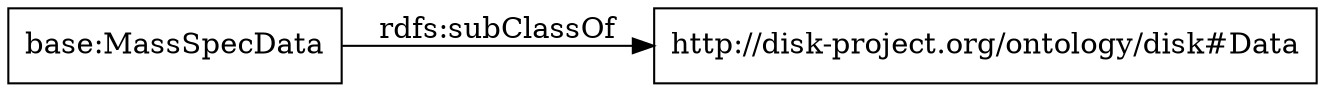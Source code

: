 digraph ar2dtool_diagram { 
rankdir=LR;
size="1000"
node [shape = rectangle, color="black"]; "base:MassSpecData" "http://disk-project.org/ontology/disk#Data" ; /*classes style*/
	"base:MassSpecData" -> "http://disk-project.org/ontology/disk#Data" [ label = "rdfs:subClassOf" ];

}
